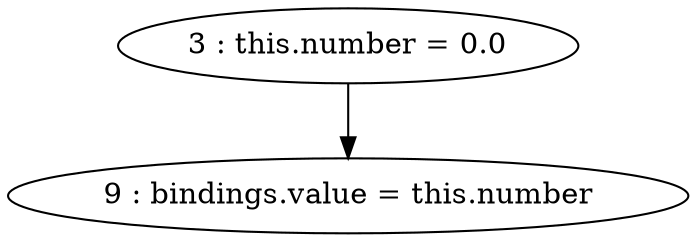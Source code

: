 digraph G {
"3 : this.number = 0.0"
"3 : this.number = 0.0" -> "9 : bindings.value = this.number"
"9 : bindings.value = this.number"
}